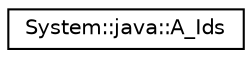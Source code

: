 digraph G
{
  edge [fontname="Helvetica",fontsize="10",labelfontname="Helvetica",labelfontsize="10"];
  node [fontname="Helvetica",fontsize="10",shape=record];
  rankdir="LR";
  Node1 [label="System::java::A_Ids",height=0.2,width=0.4,color="black", fillcolor="white", style="filled",URL="$class_system_1_1java_1_1_a___ids.html"];
}
